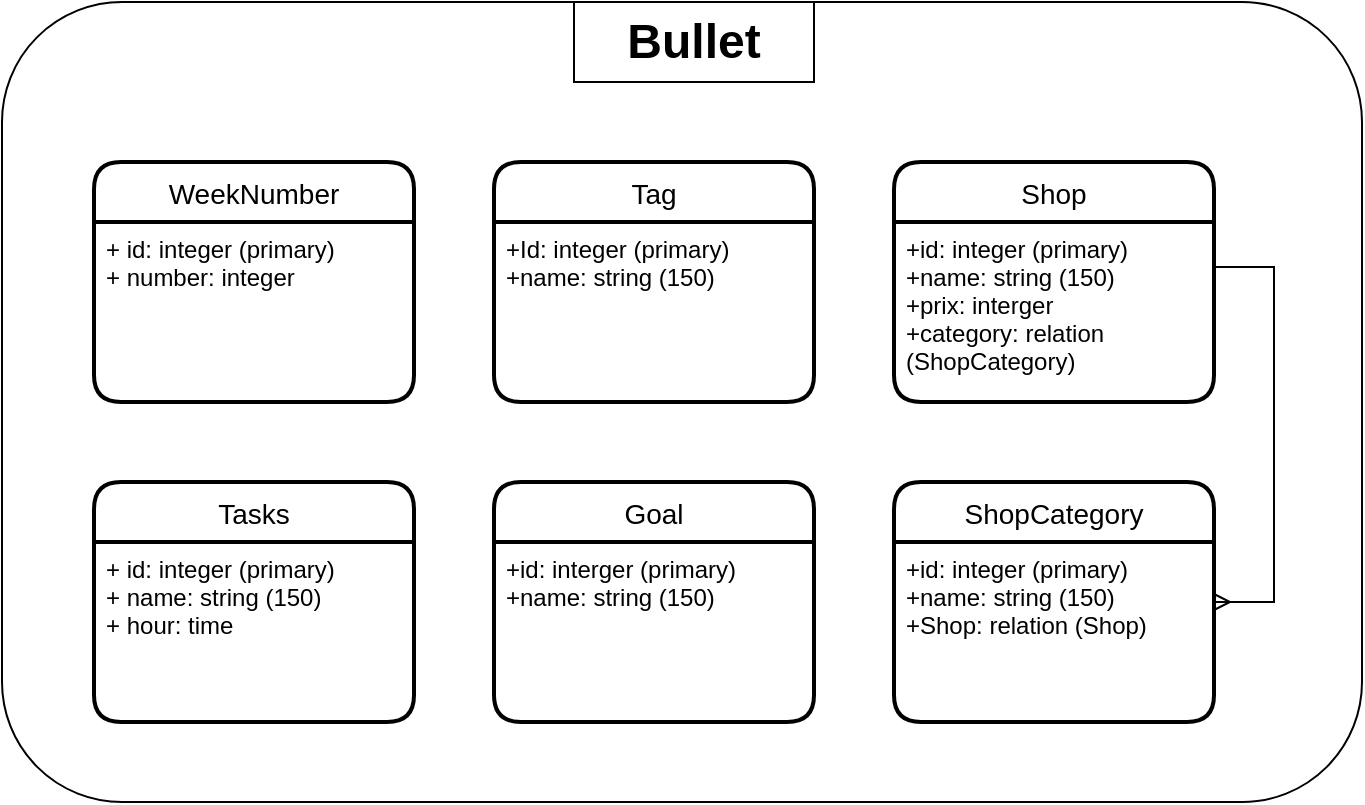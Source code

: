 <mxfile version="17.4.6" type="github">
  <diagram id="K7s5yRI_JIs_xeHj7AVZ" name="Page-1">
    <mxGraphModel dx="711" dy="396" grid="1" gridSize="10" guides="1" tooltips="1" connect="1" arrows="1" fold="1" page="1" pageScale="1" pageWidth="827" pageHeight="1169" math="0" shadow="0">
      <root>
        <mxCell id="0" />
        <mxCell id="1" parent="0" />
        <mxCell id="ztY8bnJ2D6Ds6l6yq403-16" value="WeekNumber" style="swimlane;childLayout=stackLayout;horizontal=1;startSize=30;horizontalStack=0;rounded=1;fontSize=14;fontStyle=0;strokeWidth=2;resizeParent=0;resizeLast=1;shadow=0;dashed=0;align=center;" vertex="1" parent="1">
          <mxGeometry x="120" y="200" width="160" height="120" as="geometry" />
        </mxCell>
        <mxCell id="ztY8bnJ2D6Ds6l6yq403-17" value="+ id: integer (primary)&#xa;+ number: integer" style="align=left;strokeColor=none;fillColor=none;spacingLeft=4;fontSize=12;verticalAlign=top;resizable=0;rotatable=0;part=1;" vertex="1" parent="ztY8bnJ2D6Ds6l6yq403-16">
          <mxGeometry y="30" width="160" height="90" as="geometry" />
        </mxCell>
        <mxCell id="ztY8bnJ2D6Ds6l6yq403-19" value="" style="rounded=1;whiteSpace=wrap;html=1;fillColor=none;" vertex="1" parent="1">
          <mxGeometry x="74" y="120" width="680" height="400" as="geometry" />
        </mxCell>
        <mxCell id="ztY8bnJ2D6Ds6l6yq403-23" value="Tasks" style="swimlane;childLayout=stackLayout;horizontal=1;startSize=30;horizontalStack=0;rounded=1;fontSize=14;fontStyle=0;strokeWidth=2;resizeParent=0;resizeLast=1;shadow=0;dashed=0;align=center;fillColor=none;" vertex="1" parent="1">
          <mxGeometry x="120" y="360" width="160" height="120" as="geometry" />
        </mxCell>
        <mxCell id="ztY8bnJ2D6Ds6l6yq403-24" value="+ id: integer (primary)&#xa;+ name: string (150)&#xa;+ hour: time" style="align=left;strokeColor=none;fillColor=none;spacingLeft=4;fontSize=12;verticalAlign=top;resizable=0;rotatable=0;part=1;" vertex="1" parent="ztY8bnJ2D6Ds6l6yq403-23">
          <mxGeometry y="30" width="160" height="90" as="geometry" />
        </mxCell>
        <mxCell id="ztY8bnJ2D6Ds6l6yq403-25" value="Tag" style="swimlane;childLayout=stackLayout;horizontal=1;startSize=30;horizontalStack=0;rounded=1;fontSize=14;fontStyle=0;strokeWidth=2;resizeParent=0;resizeLast=1;shadow=0;dashed=0;align=center;fillColor=none;" vertex="1" parent="1">
          <mxGeometry x="320" y="200" width="160" height="120" as="geometry" />
        </mxCell>
        <mxCell id="ztY8bnJ2D6Ds6l6yq403-26" value="+Id: integer (primary)&#xa;+name: string (150)" style="align=left;strokeColor=none;fillColor=none;spacingLeft=4;fontSize=12;verticalAlign=top;resizable=0;rotatable=0;part=1;" vertex="1" parent="ztY8bnJ2D6Ds6l6yq403-25">
          <mxGeometry y="30" width="160" height="90" as="geometry" />
        </mxCell>
        <mxCell id="ztY8bnJ2D6Ds6l6yq403-28" value="Goal" style="swimlane;childLayout=stackLayout;horizontal=1;startSize=30;horizontalStack=0;rounded=1;fontSize=14;fontStyle=0;strokeWidth=2;resizeParent=0;resizeLast=1;shadow=0;dashed=0;align=center;fillColor=none;" vertex="1" parent="1">
          <mxGeometry x="320" y="360" width="160" height="120" as="geometry" />
        </mxCell>
        <mxCell id="ztY8bnJ2D6Ds6l6yq403-29" value="+id: interger (primary)&#xa;+name: string (150)" style="align=left;strokeColor=none;fillColor=none;spacingLeft=4;fontSize=12;verticalAlign=top;resizable=0;rotatable=0;part=1;" vertex="1" parent="ztY8bnJ2D6Ds6l6yq403-28">
          <mxGeometry y="30" width="160" height="90" as="geometry" />
        </mxCell>
        <mxCell id="ztY8bnJ2D6Ds6l6yq403-31" value="Shop" style="swimlane;childLayout=stackLayout;horizontal=1;startSize=30;horizontalStack=0;rounded=1;fontSize=14;fontStyle=0;strokeWidth=2;resizeParent=0;resizeLast=1;shadow=0;dashed=0;align=center;fillColor=none;" vertex="1" parent="1">
          <mxGeometry x="520" y="200" width="160" height="120" as="geometry" />
        </mxCell>
        <mxCell id="ztY8bnJ2D6Ds6l6yq403-32" value="+id: integer (primary)&#xa;+name: string (150)&#xa;+prix: interger&#xa;+category: relation&#xa;(ShopCategory)&#xa;" style="align=left;strokeColor=none;fillColor=none;spacingLeft=4;fontSize=12;verticalAlign=top;resizable=0;rotatable=0;part=1;" vertex="1" parent="ztY8bnJ2D6Ds6l6yq403-31">
          <mxGeometry y="30" width="160" height="90" as="geometry" />
        </mxCell>
        <mxCell id="ztY8bnJ2D6Ds6l6yq403-34" value="ShopCategory" style="swimlane;childLayout=stackLayout;horizontal=1;startSize=30;horizontalStack=0;rounded=1;fontSize=14;fontStyle=0;strokeWidth=2;resizeParent=0;resizeLast=1;shadow=0;dashed=0;align=center;fillColor=none;" vertex="1" parent="1">
          <mxGeometry x="520" y="360" width="160" height="120" as="geometry" />
        </mxCell>
        <mxCell id="ztY8bnJ2D6Ds6l6yq403-35" value="+id: integer (primary)&#xa;+name: string (150)&#xa;+Shop: relation (Shop)" style="align=left;strokeColor=none;fillColor=none;spacingLeft=4;fontSize=12;verticalAlign=top;resizable=0;rotatable=0;part=1;" vertex="1" parent="ztY8bnJ2D6Ds6l6yq403-34">
          <mxGeometry y="30" width="160" height="90" as="geometry" />
        </mxCell>
        <mxCell id="ztY8bnJ2D6Ds6l6yq403-39" value="&lt;font size=&quot;1&quot;&gt;&lt;b style=&quot;font-size: 24px&quot;&gt;Bullet&lt;/b&gt;&lt;/font&gt;" style="whiteSpace=wrap;html=1;align=center;fillColor=none;" vertex="1" parent="1">
          <mxGeometry x="360" y="120" width="120" height="40" as="geometry" />
        </mxCell>
        <mxCell id="ztY8bnJ2D6Ds6l6yq403-41" value="" style="edgeStyle=entityRelationEdgeStyle;fontSize=12;html=1;endArrow=ERmany;rounded=0;exitX=1;exitY=0.25;exitDx=0;exitDy=0;" edge="1" parent="1" source="ztY8bnJ2D6Ds6l6yq403-32" target="ztY8bnJ2D6Ds6l6yq403-34">
          <mxGeometry width="100" height="100" relative="1" as="geometry">
            <mxPoint x="700" y="420" as="sourcePoint" />
            <mxPoint x="790" y="310" as="targetPoint" />
          </mxGeometry>
        </mxCell>
      </root>
    </mxGraphModel>
  </diagram>
</mxfile>
